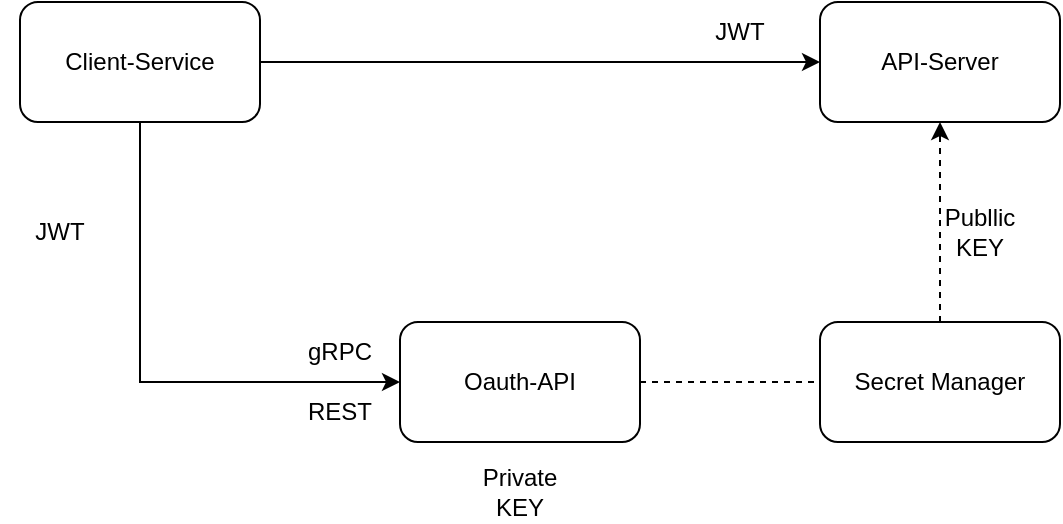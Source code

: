 <mxfile version="21.6.8" type="github" pages="2">
  <diagram id="Tnni39pwgftX8u9lPYmM" name="Overview">
    <mxGraphModel dx="1434" dy="830" grid="1" gridSize="10" guides="1" tooltips="1" connect="1" arrows="1" fold="1" page="1" pageScale="1" pageWidth="827" pageHeight="1169" math="0" shadow="0">
      <root>
        <mxCell id="0" />
        <mxCell id="1" parent="0" />
        <mxCell id="18vfUYdmvUAa2x90L7yH-6" style="edgeStyle=orthogonalEdgeStyle;rounded=0;orthogonalLoop=1;jettySize=auto;html=1;exitX=1;exitY=0.5;exitDx=0;exitDy=0;entryX=0.5;entryY=1;entryDx=0;entryDy=0;dashed=1;" parent="1" source="18vfUYdmvUAa2x90L7yH-1" target="18vfUYdmvUAa2x90L7yH-2" edge="1">
          <mxGeometry relative="1" as="geometry" />
        </mxCell>
        <mxCell id="18vfUYdmvUAa2x90L7yH-1" value="Oauth-API" style="rounded=1;whiteSpace=wrap;html=1;" parent="1" vertex="1">
          <mxGeometry x="330" y="400" width="120" height="60" as="geometry" />
        </mxCell>
        <mxCell id="18vfUYdmvUAa2x90L7yH-2" value="API-Server" style="rounded=1;whiteSpace=wrap;html=1;" parent="1" vertex="1">
          <mxGeometry x="540" y="240" width="120" height="60" as="geometry" />
        </mxCell>
        <mxCell id="18vfUYdmvUAa2x90L7yH-4" style="edgeStyle=orthogonalEdgeStyle;rounded=0;orthogonalLoop=1;jettySize=auto;html=1;exitX=1;exitY=0.5;exitDx=0;exitDy=0;entryX=0;entryY=0.5;entryDx=0;entryDy=0;" parent="1" source="18vfUYdmvUAa2x90L7yH-3" target="18vfUYdmvUAa2x90L7yH-2" edge="1">
          <mxGeometry relative="1" as="geometry" />
        </mxCell>
        <mxCell id="18vfUYdmvUAa2x90L7yH-5" style="edgeStyle=orthogonalEdgeStyle;rounded=0;orthogonalLoop=1;jettySize=auto;html=1;exitX=0.5;exitY=1;exitDx=0;exitDy=0;entryX=0;entryY=0.5;entryDx=0;entryDy=0;" parent="1" source="18vfUYdmvUAa2x90L7yH-3" target="18vfUYdmvUAa2x90L7yH-1" edge="1">
          <mxGeometry relative="1" as="geometry" />
        </mxCell>
        <mxCell id="18vfUYdmvUAa2x90L7yH-3" value="Client-Service" style="rounded=1;whiteSpace=wrap;html=1;" parent="1" vertex="1">
          <mxGeometry x="140" y="240" width="120" height="60" as="geometry" />
        </mxCell>
        <mxCell id="18vfUYdmvUAa2x90L7yH-7" value="Publlic KEY" style="text;html=1;strokeColor=none;fillColor=none;align=center;verticalAlign=middle;whiteSpace=wrap;rounded=0;" parent="1" vertex="1">
          <mxGeometry x="590" y="340" width="60" height="30" as="geometry" />
        </mxCell>
        <mxCell id="18vfUYdmvUAa2x90L7yH-8" value="JWT" style="text;html=1;strokeColor=none;fillColor=none;align=center;verticalAlign=middle;whiteSpace=wrap;rounded=0;" parent="1" vertex="1">
          <mxGeometry x="130" y="340" width="60" height="30" as="geometry" />
        </mxCell>
        <mxCell id="18vfUYdmvUAa2x90L7yH-9" value="JWT" style="text;html=1;strokeColor=none;fillColor=none;align=center;verticalAlign=middle;whiteSpace=wrap;rounded=0;" parent="1" vertex="1">
          <mxGeometry x="470" y="240" width="60" height="30" as="geometry" />
        </mxCell>
        <mxCell id="18vfUYdmvUAa2x90L7yH-10" value="Private KEY" style="text;html=1;strokeColor=none;fillColor=none;align=center;verticalAlign=middle;whiteSpace=wrap;rounded=0;" parent="1" vertex="1">
          <mxGeometry x="360" y="470" width="60" height="30" as="geometry" />
        </mxCell>
        <mxCell id="18vfUYdmvUAa2x90L7yH-11" value="gRPC" style="text;html=1;strokeColor=none;fillColor=none;align=center;verticalAlign=middle;whiteSpace=wrap;rounded=0;" parent="1" vertex="1">
          <mxGeometry x="270" y="400" width="60" height="30" as="geometry" />
        </mxCell>
        <mxCell id="18vfUYdmvUAa2x90L7yH-12" value="REST" style="text;html=1;strokeColor=none;fillColor=none;align=center;verticalAlign=middle;whiteSpace=wrap;rounded=0;" parent="1" vertex="1">
          <mxGeometry x="270" y="430" width="60" height="30" as="geometry" />
        </mxCell>
        <mxCell id="1emAol3B6YpSWLKJwpmK-1" value="Secret Manager" style="rounded=1;whiteSpace=wrap;html=1;" parent="1" vertex="1">
          <mxGeometry x="540" y="400" width="120" height="60" as="geometry" />
        </mxCell>
      </root>
    </mxGraphModel>
  </diagram>
  <diagram name="Modelagem" id="rn7-sg9sfYs28Mk1zQKb">
    <mxGraphModel dx="2501" dy="798" grid="1" gridSize="10" guides="1" tooltips="1" connect="1" arrows="1" fold="1" page="1" pageScale="1" pageWidth="827" pageHeight="1169" math="0" shadow="0">
      <root>
        <mxCell id="0" />
        <mxCell id="1" parent="0" />
        <mxCell id="mgOza9K4MDbkio-YoAqo-1" value="Namespace" style="swimlane;fontStyle=0;childLayout=stackLayout;horizontal=1;startSize=30;horizontalStack=0;resizeParent=1;resizeParentMax=0;resizeLast=0;collapsible=1;marginBottom=0;whiteSpace=wrap;html=1;" parent="1" vertex="1">
          <mxGeometry y="163" width="290" height="180" as="geometry" />
        </mxCell>
        <mxCell id="mgOza9K4MDbkio-YoAqo-2" value="&lt;b&gt;+ id: UUID PK&lt;/b&gt;" style="text;strokeColor=none;fillColor=none;align=left;verticalAlign=middle;spacingLeft=4;spacingRight=4;overflow=hidden;points=[[0,0.5],[1,0.5]];portConstraint=eastwest;rotatable=0;whiteSpace=wrap;html=1;" parent="mgOza9K4MDbkio-YoAqo-1" vertex="1">
          <mxGeometry y="30" width="290" height="30" as="geometry" />
        </mxCell>
        <mxCell id="OfNXsFlA4CfFhCLLBO03-3" value="+ name: VARCHAR NOT NULL" style="text;strokeColor=none;fillColor=none;align=left;verticalAlign=middle;spacingLeft=4;spacingRight=4;overflow=hidden;points=[[0,0.5],[1,0.5]];portConstraint=eastwest;rotatable=0;whiteSpace=wrap;html=1;" vertex="1" parent="mgOza9K4MDbkio-YoAqo-1">
          <mxGeometry y="60" width="290" height="30" as="geometry" />
        </mxCell>
        <mxCell id="mgOza9K4MDbkio-YoAqo-3" value="+ description: VARCHAR" style="text;strokeColor=none;fillColor=none;align=left;verticalAlign=middle;spacingLeft=4;spacingRight=4;overflow=hidden;points=[[0,0.5],[1,0.5]];portConstraint=eastwest;rotatable=0;whiteSpace=wrap;html=1;" parent="mgOza9K4MDbkio-YoAqo-1" vertex="1">
          <mxGeometry y="90" width="290" height="30" as="geometry" />
        </mxCell>
        <mxCell id="mgOza9K4MDbkio-YoAqo-39" value="+ created_at: TIMESTAMP DEFALUT NOW" style="text;strokeColor=none;fillColor=none;align=left;verticalAlign=middle;spacingLeft=4;spacingRight=4;overflow=hidden;points=[[0,0.5],[1,0.5]];portConstraint=eastwest;rotatable=0;whiteSpace=wrap;html=1;" parent="mgOza9K4MDbkio-YoAqo-1" vertex="1">
          <mxGeometry y="120" width="290" height="30" as="geometry" />
        </mxCell>
        <mxCell id="mgOza9K4MDbkio-YoAqo-40" value="+ updated_at: TIMESTAMP DEFALUT NOW" style="text;strokeColor=none;fillColor=none;align=left;verticalAlign=middle;spacingLeft=4;spacingRight=4;overflow=hidden;points=[[0,0.5],[1,0.5]];portConstraint=eastwest;rotatable=0;whiteSpace=wrap;html=1;" parent="mgOza9K4MDbkio-YoAqo-1" vertex="1">
          <mxGeometry y="150" width="290" height="30" as="geometry" />
        </mxCell>
        <mxCell id="mgOza9K4MDbkio-YoAqo-5" value="Users" style="swimlane;fontStyle=0;childLayout=stackLayout;horizontal=1;startSize=30;horizontalStack=0;resizeParent=1;resizeParentMax=0;resizeLast=0;collapsible=1;marginBottom=0;whiteSpace=wrap;html=1;" parent="1" vertex="1">
          <mxGeometry x="-470" y="120" width="290" height="300" as="geometry" />
        </mxCell>
        <mxCell id="mgOza9K4MDbkio-YoAqo-6" value="&lt;b&gt;+ id: UUID PK&lt;/b&gt;" style="text;strokeColor=none;fillColor=none;align=left;verticalAlign=middle;spacingLeft=4;spacingRight=4;overflow=hidden;points=[[0,0.5],[1,0.5]];portConstraint=eastwest;rotatable=0;whiteSpace=wrap;html=1;" parent="mgOza9K4MDbkio-YoAqo-5" vertex="1">
          <mxGeometry y="30" width="290" height="30" as="geometry" />
        </mxCell>
        <mxCell id="mgOza9K4MDbkio-YoAqo-36" value="+ namespace: VARCHAR NOT NULL FK" style="text;strokeColor=none;fillColor=none;align=left;verticalAlign=middle;spacingLeft=4;spacingRight=4;overflow=hidden;points=[[0,0.5],[1,0.5]];portConstraint=eastwest;rotatable=0;whiteSpace=wrap;html=1;" parent="mgOza9K4MDbkio-YoAqo-5" vertex="1">
          <mxGeometry y="60" width="290" height="30" as="geometry" />
        </mxCell>
        <mxCell id="mgOza9K4MDbkio-YoAqo-7" value="+ name: VARCHAR NOT NULL" style="text;strokeColor=none;fillColor=none;align=left;verticalAlign=middle;spacingLeft=4;spacingRight=4;overflow=hidden;points=[[0,0.5],[1,0.5]];portConstraint=eastwest;rotatable=0;whiteSpace=wrap;html=1;" parent="mgOza9K4MDbkio-YoAqo-5" vertex="1">
          <mxGeometry y="90" width="290" height="30" as="geometry" />
        </mxCell>
        <mxCell id="mgOza9K4MDbkio-YoAqo-8" value="+ email: VARCHAR NOT NULL" style="text;strokeColor=none;fillColor=none;align=left;verticalAlign=middle;spacingLeft=4;spacingRight=4;overflow=hidden;points=[[0,0.5],[1,0.5]];portConstraint=eastwest;rotatable=0;whiteSpace=wrap;html=1;" parent="mgOza9K4MDbkio-YoAqo-5" vertex="1">
          <mxGeometry y="120" width="290" height="30" as="geometry" />
        </mxCell>
        <mxCell id="mgOza9K4MDbkio-YoAqo-63" value="+ encoded_password: VARCHAR NOT NULL" style="text;strokeColor=none;fillColor=none;align=left;verticalAlign=middle;spacingLeft=4;spacingRight=4;overflow=hidden;points=[[0,0.5],[1,0.5]];portConstraint=eastwest;rotatable=0;whiteSpace=wrap;html=1;" parent="mgOza9K4MDbkio-YoAqo-5" vertex="1">
          <mxGeometry y="150" width="290" height="30" as="geometry" />
        </mxCell>
        <mxCell id="OfNXsFlA4CfFhCLLBO03-1" value="+ salt_encoder_password: VARCHAR NOT NULL" style="text;strokeColor=none;fillColor=none;align=left;verticalAlign=middle;spacingLeft=4;spacingRight=4;overflow=hidden;points=[[0,0.5],[1,0.5]];portConstraint=eastwest;rotatable=0;whiteSpace=wrap;html=1;" vertex="1" parent="mgOza9K4MDbkio-YoAqo-5">
          <mxGeometry y="180" width="290" height="30" as="geometry" />
        </mxCell>
        <mxCell id="mgOza9K4MDbkio-YoAqo-65" value="+ last_login: TIMESTAMP NOT NULL" style="text;strokeColor=none;fillColor=none;align=left;verticalAlign=middle;spacingLeft=4;spacingRight=4;overflow=hidden;points=[[0,0.5],[1,0.5]];portConstraint=eastwest;rotatable=0;whiteSpace=wrap;html=1;" parent="mgOza9K4MDbkio-YoAqo-5" vertex="1">
          <mxGeometry y="210" width="290" height="30" as="geometry" />
        </mxCell>
        <mxCell id="mgOza9K4MDbkio-YoAqo-37" value="+ created_at: TIMESTAMP DEFALUT NOW" style="text;strokeColor=none;fillColor=none;align=left;verticalAlign=middle;spacingLeft=4;spacingRight=4;overflow=hidden;points=[[0,0.5],[1,0.5]];portConstraint=eastwest;rotatable=0;whiteSpace=wrap;html=1;" parent="mgOza9K4MDbkio-YoAqo-5" vertex="1">
          <mxGeometry y="240" width="290" height="30" as="geometry" />
        </mxCell>
        <mxCell id="mgOza9K4MDbkio-YoAqo-38" value="+ updated_at: TIMESTAMP DEFALUT NOW" style="text;strokeColor=none;fillColor=none;align=left;verticalAlign=middle;spacingLeft=4;spacingRight=4;overflow=hidden;points=[[0,0.5],[1,0.5]];portConstraint=eastwest;rotatable=0;whiteSpace=wrap;html=1;" parent="mgOza9K4MDbkio-YoAqo-5" vertex="1">
          <mxGeometry y="270" width="290" height="30" as="geometry" />
        </mxCell>
        <mxCell id="mgOza9K4MDbkio-YoAqo-9" value="Applications" style="swimlane;fontStyle=0;childLayout=stackLayout;horizontal=1;startSize=30;horizontalStack=0;resizeParent=1;resizeParentMax=0;resizeLast=0;collapsible=1;marginBottom=0;whiteSpace=wrap;html=1;" parent="1" vertex="1">
          <mxGeometry x="460" y="121" width="290" height="270" as="geometry" />
        </mxCell>
        <mxCell id="mgOza9K4MDbkio-YoAqo-10" value="&lt;b&gt;+ id: UUID PK&lt;/b&gt;" style="text;strokeColor=none;fillColor=none;align=left;verticalAlign=middle;spacingLeft=4;spacingRight=4;overflow=hidden;points=[[0,0.5],[1,0.5]];portConstraint=eastwest;rotatable=0;whiteSpace=wrap;html=1;" parent="mgOza9K4MDbkio-YoAqo-9" vertex="1">
          <mxGeometry y="30" width="290" height="30" as="geometry" />
        </mxCell>
        <mxCell id="mgOza9K4MDbkio-YoAqo-12" value="+ namespace_id: UUID NOT NULL FK" style="text;strokeColor=none;fillColor=none;align=left;verticalAlign=middle;spacingLeft=4;spacingRight=4;overflow=hidden;points=[[0,0.5],[1,0.5]];portConstraint=eastwest;rotatable=0;whiteSpace=wrap;html=1;" parent="mgOza9K4MDbkio-YoAqo-9" vertex="1">
          <mxGeometry y="60" width="290" height="30" as="geometry" />
        </mxCell>
        <mxCell id="mgOza9K4MDbkio-YoAqo-69" value="+ name: VARCHAR NOT NULL" style="text;strokeColor=none;fillColor=none;align=left;verticalAlign=middle;spacingLeft=4;spacingRight=4;overflow=hidden;points=[[0,0.5],[1,0.5]];portConstraint=eastwest;rotatable=0;whiteSpace=wrap;html=1;" parent="mgOza9K4MDbkio-YoAqo-9" vertex="1">
          <mxGeometry y="90" width="290" height="30" as="geometry" />
        </mxCell>
        <mxCell id="mgOza9K4MDbkio-YoAqo-70" value="+ slug: VARCHAR NOT NULL" style="text;strokeColor=none;fillColor=none;align=left;verticalAlign=middle;spacingLeft=4;spacingRight=4;overflow=hidden;points=[[0,0.5],[1,0.5]];portConstraint=eastwest;rotatable=0;whiteSpace=wrap;html=1;" parent="mgOza9K4MDbkio-YoAqo-9" vertex="1">
          <mxGeometry y="120" width="290" height="30" as="geometry" />
        </mxCell>
        <mxCell id="mgOza9K4MDbkio-YoAqo-68" value="+ description: VARCHAR" style="text;strokeColor=none;fillColor=none;align=left;verticalAlign=middle;spacingLeft=4;spacingRight=4;overflow=hidden;points=[[0,0.5],[1,0.5]];portConstraint=eastwest;rotatable=0;whiteSpace=wrap;html=1;" parent="mgOza9K4MDbkio-YoAqo-9" vertex="1">
          <mxGeometry y="150" width="290" height="30" as="geometry" />
        </mxCell>
        <mxCell id="mgOza9K4MDbkio-YoAqo-11" value="+ created_by: VARCHAR NOT NULL" style="text;strokeColor=none;fillColor=none;align=left;verticalAlign=middle;spacingLeft=4;spacingRight=4;overflow=hidden;points=[[0,0.5],[1,0.5]];portConstraint=eastwest;rotatable=0;whiteSpace=wrap;html=1;" parent="mgOza9K4MDbkio-YoAqo-9" vertex="1">
          <mxGeometry y="180" width="290" height="30" as="geometry" />
        </mxCell>
        <mxCell id="mgOza9K4MDbkio-YoAqo-42" value="+ updated_at: TIMESTAMP DEFALUT NOW" style="text;strokeColor=none;fillColor=none;align=left;verticalAlign=middle;spacingLeft=4;spacingRight=4;overflow=hidden;points=[[0,0.5],[1,0.5]];portConstraint=eastwest;rotatable=0;whiteSpace=wrap;html=1;" parent="mgOza9K4MDbkio-YoAqo-9" vertex="1">
          <mxGeometry y="210" width="290" height="30" as="geometry" />
        </mxCell>
        <mxCell id="mgOza9K4MDbkio-YoAqo-41" value="+ created_at: TIMESTAMP DEFALUT NOW" style="text;strokeColor=none;fillColor=none;align=left;verticalAlign=middle;spacingLeft=4;spacingRight=4;overflow=hidden;points=[[0,0.5],[1,0.5]];portConstraint=eastwest;rotatable=0;whiteSpace=wrap;html=1;" parent="mgOza9K4MDbkio-YoAqo-9" vertex="1">
          <mxGeometry y="240" width="290" height="30" as="geometry" />
        </mxCell>
        <mxCell id="mgOza9K4MDbkio-YoAqo-74" style="edgeStyle=orthogonalEdgeStyle;rounded=0;orthogonalLoop=1;jettySize=auto;html=1;exitX=0.5;exitY=0;exitDx=0;exitDy=0;entryX=0;entryY=0.5;entryDx=0;entryDy=0;" parent="1" source="mgOza9K4MDbkio-YoAqo-13" target="mgOza9K4MDbkio-YoAqo-68" edge="1">
          <mxGeometry relative="1" as="geometry" />
        </mxCell>
        <mxCell id="mgOza9K4MDbkio-YoAqo-13" value="Permissions" style="swimlane;fontStyle=0;childLayout=stackLayout;horizontal=1;startSize=30;horizontalStack=0;resizeParent=1;resizeParentMax=0;resizeLast=0;collapsible=1;marginBottom=0;whiteSpace=wrap;html=1;" parent="1" vertex="1">
          <mxGeometry x="240" y="563" width="290" height="270" as="geometry" />
        </mxCell>
        <mxCell id="mgOza9K4MDbkio-YoAqo-14" value="&lt;b&gt;+ id: UUID PK&lt;/b&gt;" style="text;strokeColor=none;fillColor=none;align=left;verticalAlign=middle;spacingLeft=4;spacingRight=4;overflow=hidden;points=[[0,0.5],[1,0.5]];portConstraint=eastwest;rotatable=0;whiteSpace=wrap;html=1;" parent="mgOza9K4MDbkio-YoAqo-13" vertex="1">
          <mxGeometry y="30" width="290" height="30" as="geometry" />
        </mxCell>
        <mxCell id="mgOza9K4MDbkio-YoAqo-15" value="+ application_id: UUID NOT NULL FK" style="text;strokeColor=none;fillColor=none;align=left;verticalAlign=middle;spacingLeft=4;spacingRight=4;overflow=hidden;points=[[0,0.5],[1,0.5]];portConstraint=eastwest;rotatable=0;whiteSpace=wrap;html=1;" parent="mgOza9K4MDbkio-YoAqo-13" vertex="1">
          <mxGeometry y="60" width="290" height="30" as="geometry" />
        </mxCell>
        <mxCell id="mgOza9K4MDbkio-YoAqo-16" value="+ policy: VARCHAR NOT NULL" style="text;strokeColor=none;fillColor=none;align=left;verticalAlign=middle;spacingLeft=4;spacingRight=4;overflow=hidden;points=[[0,0.5],[1,0.5]];portConstraint=eastwest;rotatable=0;whiteSpace=wrap;html=1;" parent="mgOza9K4MDbkio-YoAqo-13" vertex="1">
          <mxGeometry y="90" width="290" height="30" as="geometry" />
        </mxCell>
        <mxCell id="mgOza9K4MDbkio-YoAqo-49" value="+ resource: VARCHAR NOT NULL" style="text;strokeColor=none;fillColor=none;align=left;verticalAlign=middle;spacingLeft=4;spacingRight=4;overflow=hidden;points=[[0,0.5],[1,0.5]];portConstraint=eastwest;rotatable=0;whiteSpace=wrap;html=1;" parent="mgOza9K4MDbkio-YoAqo-13" vertex="1">
          <mxGeometry y="120" width="290" height="30" as="geometry" />
        </mxCell>
        <mxCell id="OfNXsFlA4CfFhCLLBO03-2" value="+ orn: VARCHAR NOT NULL" style="text;strokeColor=none;fillColor=none;align=left;verticalAlign=middle;spacingLeft=4;spacingRight=4;overflow=hidden;points=[[0,0.5],[1,0.5]];portConstraint=eastwest;rotatable=0;whiteSpace=wrap;html=1;" vertex="1" parent="mgOza9K4MDbkio-YoAqo-13">
          <mxGeometry y="150" width="290" height="30" as="geometry" />
        </mxCell>
        <mxCell id="mgOza9K4MDbkio-YoAqo-64" value="+ created_by: VARCHAR NOT NULL" style="text;strokeColor=none;fillColor=none;align=left;verticalAlign=middle;spacingLeft=4;spacingRight=4;overflow=hidden;points=[[0,0.5],[1,0.5]];portConstraint=eastwest;rotatable=0;whiteSpace=wrap;html=1;" parent="mgOza9K4MDbkio-YoAqo-13" vertex="1">
          <mxGeometry y="180" width="290" height="30" as="geometry" />
        </mxCell>
        <mxCell id="mgOza9K4MDbkio-YoAqo-47" value="+ updated_at: TIMESTAMP DEFALUT NOW" style="text;strokeColor=none;fillColor=none;align=left;verticalAlign=middle;spacingLeft=4;spacingRight=4;overflow=hidden;points=[[0,0.5],[1,0.5]];portConstraint=eastwest;rotatable=0;whiteSpace=wrap;html=1;" parent="mgOza9K4MDbkio-YoAqo-13" vertex="1">
          <mxGeometry y="210" width="290" height="30" as="geometry" />
        </mxCell>
        <mxCell id="mgOza9K4MDbkio-YoAqo-46" value="+ created_at: TIMESTAMP DEFALUT NOW" style="text;strokeColor=none;fillColor=none;align=left;verticalAlign=middle;spacingLeft=4;spacingRight=4;overflow=hidden;points=[[0,0.5],[1,0.5]];portConstraint=eastwest;rotatable=0;whiteSpace=wrap;html=1;" parent="mgOza9K4MDbkio-YoAqo-13" vertex="1">
          <mxGeometry y="240" width="290" height="30" as="geometry" />
        </mxCell>
        <mxCell id="mgOza9K4MDbkio-YoAqo-17" value="Clients" style="swimlane;fontStyle=0;childLayout=stackLayout;horizontal=1;startSize=30;horizontalStack=0;resizeParent=1;resizeParentMax=0;resizeLast=0;collapsible=1;marginBottom=0;whiteSpace=wrap;html=1;" parent="1" vertex="1">
          <mxGeometry x="-670" y="503" width="300" height="390" as="geometry" />
        </mxCell>
        <mxCell id="mgOza9K4MDbkio-YoAqo-18" value="&lt;b&gt;+ id: UUID PK&lt;/b&gt;" style="text;strokeColor=none;fillColor=none;align=left;verticalAlign=middle;spacingLeft=4;spacingRight=4;overflow=hidden;points=[[0,0.5],[1,0.5]];portConstraint=eastwest;rotatable=0;whiteSpace=wrap;html=1;" parent="mgOza9K4MDbkio-YoAqo-17" vertex="1">
          <mxGeometry y="30" width="300" height="30" as="geometry" />
        </mxCell>
        <mxCell id="mgOza9K4MDbkio-YoAqo-19" value="+ namespace_id: UUID NOT NULL FK" style="text;strokeColor=none;fillColor=none;align=left;verticalAlign=middle;spacingLeft=4;spacingRight=4;overflow=hidden;points=[[0,0.5],[1,0.5]];portConstraint=eastwest;rotatable=0;whiteSpace=wrap;html=1;" parent="mgOza9K4MDbkio-YoAqo-17" vertex="1">
          <mxGeometry y="60" width="300" height="30" as="geometry" />
        </mxCell>
        <mxCell id="mgOza9K4MDbkio-YoAqo-58" value="+ name: VARCHAR NOT NULL" style="text;strokeColor=none;fillColor=none;align=left;verticalAlign=middle;spacingLeft=4;spacingRight=4;overflow=hidden;points=[[0,0.5],[1,0.5]];portConstraint=eastwest;rotatable=0;whiteSpace=wrap;html=1;" parent="mgOza9K4MDbkio-YoAqo-17" vertex="1">
          <mxGeometry y="90" width="300" height="30" as="geometry" />
        </mxCell>
        <mxCell id="mgOza9K4MDbkio-YoAqo-72" value="+ slug: VARCHAR NOT NULL" style="text;strokeColor=none;fillColor=none;align=left;verticalAlign=middle;spacingLeft=4;spacingRight=4;overflow=hidden;points=[[0,0.5],[1,0.5]];portConstraint=eastwest;rotatable=0;whiteSpace=wrap;html=1;" parent="mgOza9K4MDbkio-YoAqo-17" vertex="1">
          <mxGeometry y="120" width="300" height="30" as="geometry" />
        </mxCell>
        <mxCell id="OfNXsFlA4CfFhCLLBO03-7" value="+ status: VARCHAR DEFAULT active" style="text;strokeColor=none;fillColor=none;align=left;verticalAlign=middle;spacingLeft=4;spacingRight=4;overflow=hidden;points=[[0,0.5],[1,0.5]];portConstraint=eastwest;rotatable=0;whiteSpace=wrap;html=1;" vertex="1" parent="mgOza9K4MDbkio-YoAqo-17">
          <mxGeometry y="150" width="300" height="30" as="geometry" />
        </mxCell>
        <mxCell id="mgOza9K4MDbkio-YoAqo-71" value="+ key: VARCHAR NOT NULL" style="text;strokeColor=none;fillColor=none;align=left;verticalAlign=middle;spacingLeft=4;spacingRight=4;overflow=hidden;points=[[0,0.5],[1,0.5]];portConstraint=eastwest;rotatable=0;whiteSpace=wrap;html=1;" parent="mgOza9K4MDbkio-YoAqo-17" vertex="1">
          <mxGeometry y="180" width="300" height="30" as="geometry" />
        </mxCell>
        <mxCell id="mgOza9K4MDbkio-YoAqo-50" value="+ encoded_secret: VARCHAR NOT NULL" style="text;strokeColor=none;fillColor=none;align=left;verticalAlign=middle;spacingLeft=4;spacingRight=4;overflow=hidden;points=[[0,0.5],[1,0.5]];portConstraint=eastwest;rotatable=0;whiteSpace=wrap;html=1;" parent="mgOza9K4MDbkio-YoAqo-17" vertex="1">
          <mxGeometry y="210" width="300" height="30" as="geometry" />
        </mxCell>
        <mxCell id="mgOza9K4MDbkio-YoAqo-60" value="+ salt_encode_secret: VARCHAR NOT NULL" style="text;strokeColor=none;fillColor=none;align=left;verticalAlign=middle;spacingLeft=4;spacingRight=4;overflow=hidden;points=[[0,0.5],[1,0.5]];portConstraint=eastwest;rotatable=0;whiteSpace=wrap;html=1;" parent="mgOza9K4MDbkio-YoAqo-17" vertex="1">
          <mxGeometry y="240" width="300" height="30" as="geometry" />
        </mxCell>
        <mxCell id="mgOza9K4MDbkio-YoAqo-20" value="+ created_by: VARCHAR NOT NULL" style="text;strokeColor=none;fillColor=none;align=left;verticalAlign=middle;spacingLeft=4;spacingRight=4;overflow=hidden;points=[[0,0.5],[1,0.5]];portConstraint=eastwest;rotatable=0;whiteSpace=wrap;html=1;" parent="mgOza9K4MDbkio-YoAqo-17" vertex="1">
          <mxGeometry y="270" width="300" height="30" as="geometry" />
        </mxCell>
        <mxCell id="mgOza9K4MDbkio-YoAqo-66" value="+ last_authenticated: TIMESTAMP DEFALUT NOW" style="text;strokeColor=none;fillColor=none;align=left;verticalAlign=middle;spacingLeft=4;spacingRight=4;overflow=hidden;points=[[0,0.5],[1,0.5]];portConstraint=eastwest;rotatable=0;whiteSpace=wrap;html=1;" parent="mgOza9K4MDbkio-YoAqo-17" vertex="1">
          <mxGeometry y="300" width="300" height="30" as="geometry" />
        </mxCell>
        <mxCell id="mgOza9K4MDbkio-YoAqo-44" value="+ created_at: TIMESTAMP DEFALUT NOW" style="text;strokeColor=none;fillColor=none;align=left;verticalAlign=middle;spacingLeft=4;spacingRight=4;overflow=hidden;points=[[0,0.5],[1,0.5]];portConstraint=eastwest;rotatable=0;whiteSpace=wrap;html=1;" parent="mgOza9K4MDbkio-YoAqo-17" vertex="1">
          <mxGeometry y="330" width="300" height="30" as="geometry" />
        </mxCell>
        <mxCell id="mgOza9K4MDbkio-YoAqo-45" value="+ updated_at: TIMESTAMP DEFALUT NOW" style="text;strokeColor=none;fillColor=none;align=left;verticalAlign=middle;spacingLeft=4;spacingRight=4;overflow=hidden;points=[[0,0.5],[1,0.5]];portConstraint=eastwest;rotatable=0;whiteSpace=wrap;html=1;" parent="mgOza9K4MDbkio-YoAqo-17" vertex="1">
          <mxGeometry y="360" width="300" height="30" as="geometry" />
        </mxCell>
        <mxCell id="mgOza9K4MDbkio-YoAqo-25" value="Client_Permissions" style="swimlane;fontStyle=0;childLayout=stackLayout;horizontal=1;startSize=30;horizontalStack=0;resizeParent=1;resizeParentMax=0;resizeLast=0;collapsible=1;marginBottom=0;whiteSpace=wrap;html=1;" parent="1" vertex="1">
          <mxGeometry x="-160" y="593" width="290" height="150" as="geometry" />
        </mxCell>
        <mxCell id="mgOza9K4MDbkio-YoAqo-26" value="+ client_id: UUID FK" style="text;strokeColor=none;fillColor=none;align=left;verticalAlign=middle;spacingLeft=4;spacingRight=4;overflow=hidden;points=[[0,0.5],[1,0.5]];portConstraint=eastwest;rotatable=0;whiteSpace=wrap;html=1;" parent="mgOza9K4MDbkio-YoAqo-25" vertex="1">
          <mxGeometry y="30" width="290" height="30" as="geometry" />
        </mxCell>
        <mxCell id="mgOza9K4MDbkio-YoAqo-27" value="+ permission_id: UUID FK" style="text;strokeColor=none;fillColor=none;align=left;verticalAlign=middle;spacingLeft=4;spacingRight=4;overflow=hidden;points=[[0,0.5],[1,0.5]];portConstraint=eastwest;rotatable=0;whiteSpace=wrap;html=1;" parent="mgOza9K4MDbkio-YoAqo-25" vertex="1">
          <mxGeometry y="60" width="290" height="30" as="geometry" />
        </mxCell>
        <mxCell id="mgOza9K4MDbkio-YoAqo-28" value="+ created_by: VARCHAR" style="text;strokeColor=none;fillColor=none;align=left;verticalAlign=middle;spacingLeft=4;spacingRight=4;overflow=hidden;points=[[0,0.5],[1,0.5]];portConstraint=eastwest;rotatable=0;whiteSpace=wrap;html=1;" parent="mgOza9K4MDbkio-YoAqo-25" vertex="1">
          <mxGeometry y="90" width="290" height="30" as="geometry" />
        </mxCell>
        <mxCell id="mgOza9K4MDbkio-YoAqo-43" value="+ created_at: TIMESTAMP DEFAULT NOW" style="text;strokeColor=none;fillColor=none;align=left;verticalAlign=middle;spacingLeft=4;spacingRight=4;overflow=hidden;points=[[0,0.5],[1,0.5]];portConstraint=eastwest;rotatable=0;whiteSpace=wrap;html=1;" parent="mgOza9K4MDbkio-YoAqo-25" vertex="1">
          <mxGeometry y="120" width="290" height="30" as="geometry" />
        </mxCell>
        <mxCell id="mgOza9K4MDbkio-YoAqo-67" style="edgeStyle=orthogonalEdgeStyle;rounded=0;orthogonalLoop=1;jettySize=auto;html=1;exitX=1;exitY=0.5;exitDx=0;exitDy=0;entryX=0.001;entryY=0.089;entryDx=0;entryDy=0;entryPerimeter=0;" parent="1" source="mgOza9K4MDbkio-YoAqo-63" target="mgOza9K4MDbkio-YoAqo-39" edge="1">
          <mxGeometry relative="1" as="geometry" />
        </mxCell>
        <mxCell id="mgOza9K4MDbkio-YoAqo-75" style="edgeStyle=orthogonalEdgeStyle;rounded=0;orthogonalLoop=1;jettySize=auto;html=1;exitX=1;exitY=0.5;exitDx=0;exitDy=0;entryX=0;entryY=0.5;entryDx=0;entryDy=0;" parent="1" source="mgOza9K4MDbkio-YoAqo-27" target="mgOza9K4MDbkio-YoAqo-16" edge="1">
          <mxGeometry relative="1" as="geometry" />
        </mxCell>
        <mxCell id="mgOza9K4MDbkio-YoAqo-76" style="edgeStyle=orthogonalEdgeStyle;rounded=0;orthogonalLoop=1;jettySize=auto;html=1;exitX=1;exitY=0.5;exitDx=0;exitDy=0;entryX=0;entryY=0.5;entryDx=0;entryDy=0;" parent="1" source="mgOza9K4MDbkio-YoAqo-71" target="mgOza9K4MDbkio-YoAqo-27" edge="1">
          <mxGeometry relative="1" as="geometry" />
        </mxCell>
        <mxCell id="mgOza9K4MDbkio-YoAqo-78" style="edgeStyle=orthogonalEdgeStyle;rounded=0;orthogonalLoop=1;jettySize=auto;html=1;exitX=1;exitY=0.5;exitDx=0;exitDy=0;entryX=0;entryY=0.5;entryDx=0;entryDy=0;" parent="1" source="mgOza9K4MDbkio-YoAqo-19" target="mgOza9K4MDbkio-YoAqo-40" edge="1">
          <mxGeometry relative="1" as="geometry">
            <Array as="points">
              <mxPoint x="-100" y="578" />
              <mxPoint x="-100" y="298" />
            </Array>
          </mxGeometry>
        </mxCell>
        <mxCell id="OfNXsFlA4CfFhCLLBO03-4" style="edgeStyle=orthogonalEdgeStyle;rounded=0;orthogonalLoop=1;jettySize=auto;html=1;exitX=0;exitY=0.5;exitDx=0;exitDy=0;entryX=0.997;entryY=0.1;entryDx=0;entryDy=0;entryPerimeter=0;" edge="1" parent="1" source="mgOza9K4MDbkio-YoAqo-69" target="OfNXsFlA4CfFhCLLBO03-3">
          <mxGeometry relative="1" as="geometry" />
        </mxCell>
      </root>
    </mxGraphModel>
  </diagram>
</mxfile>
